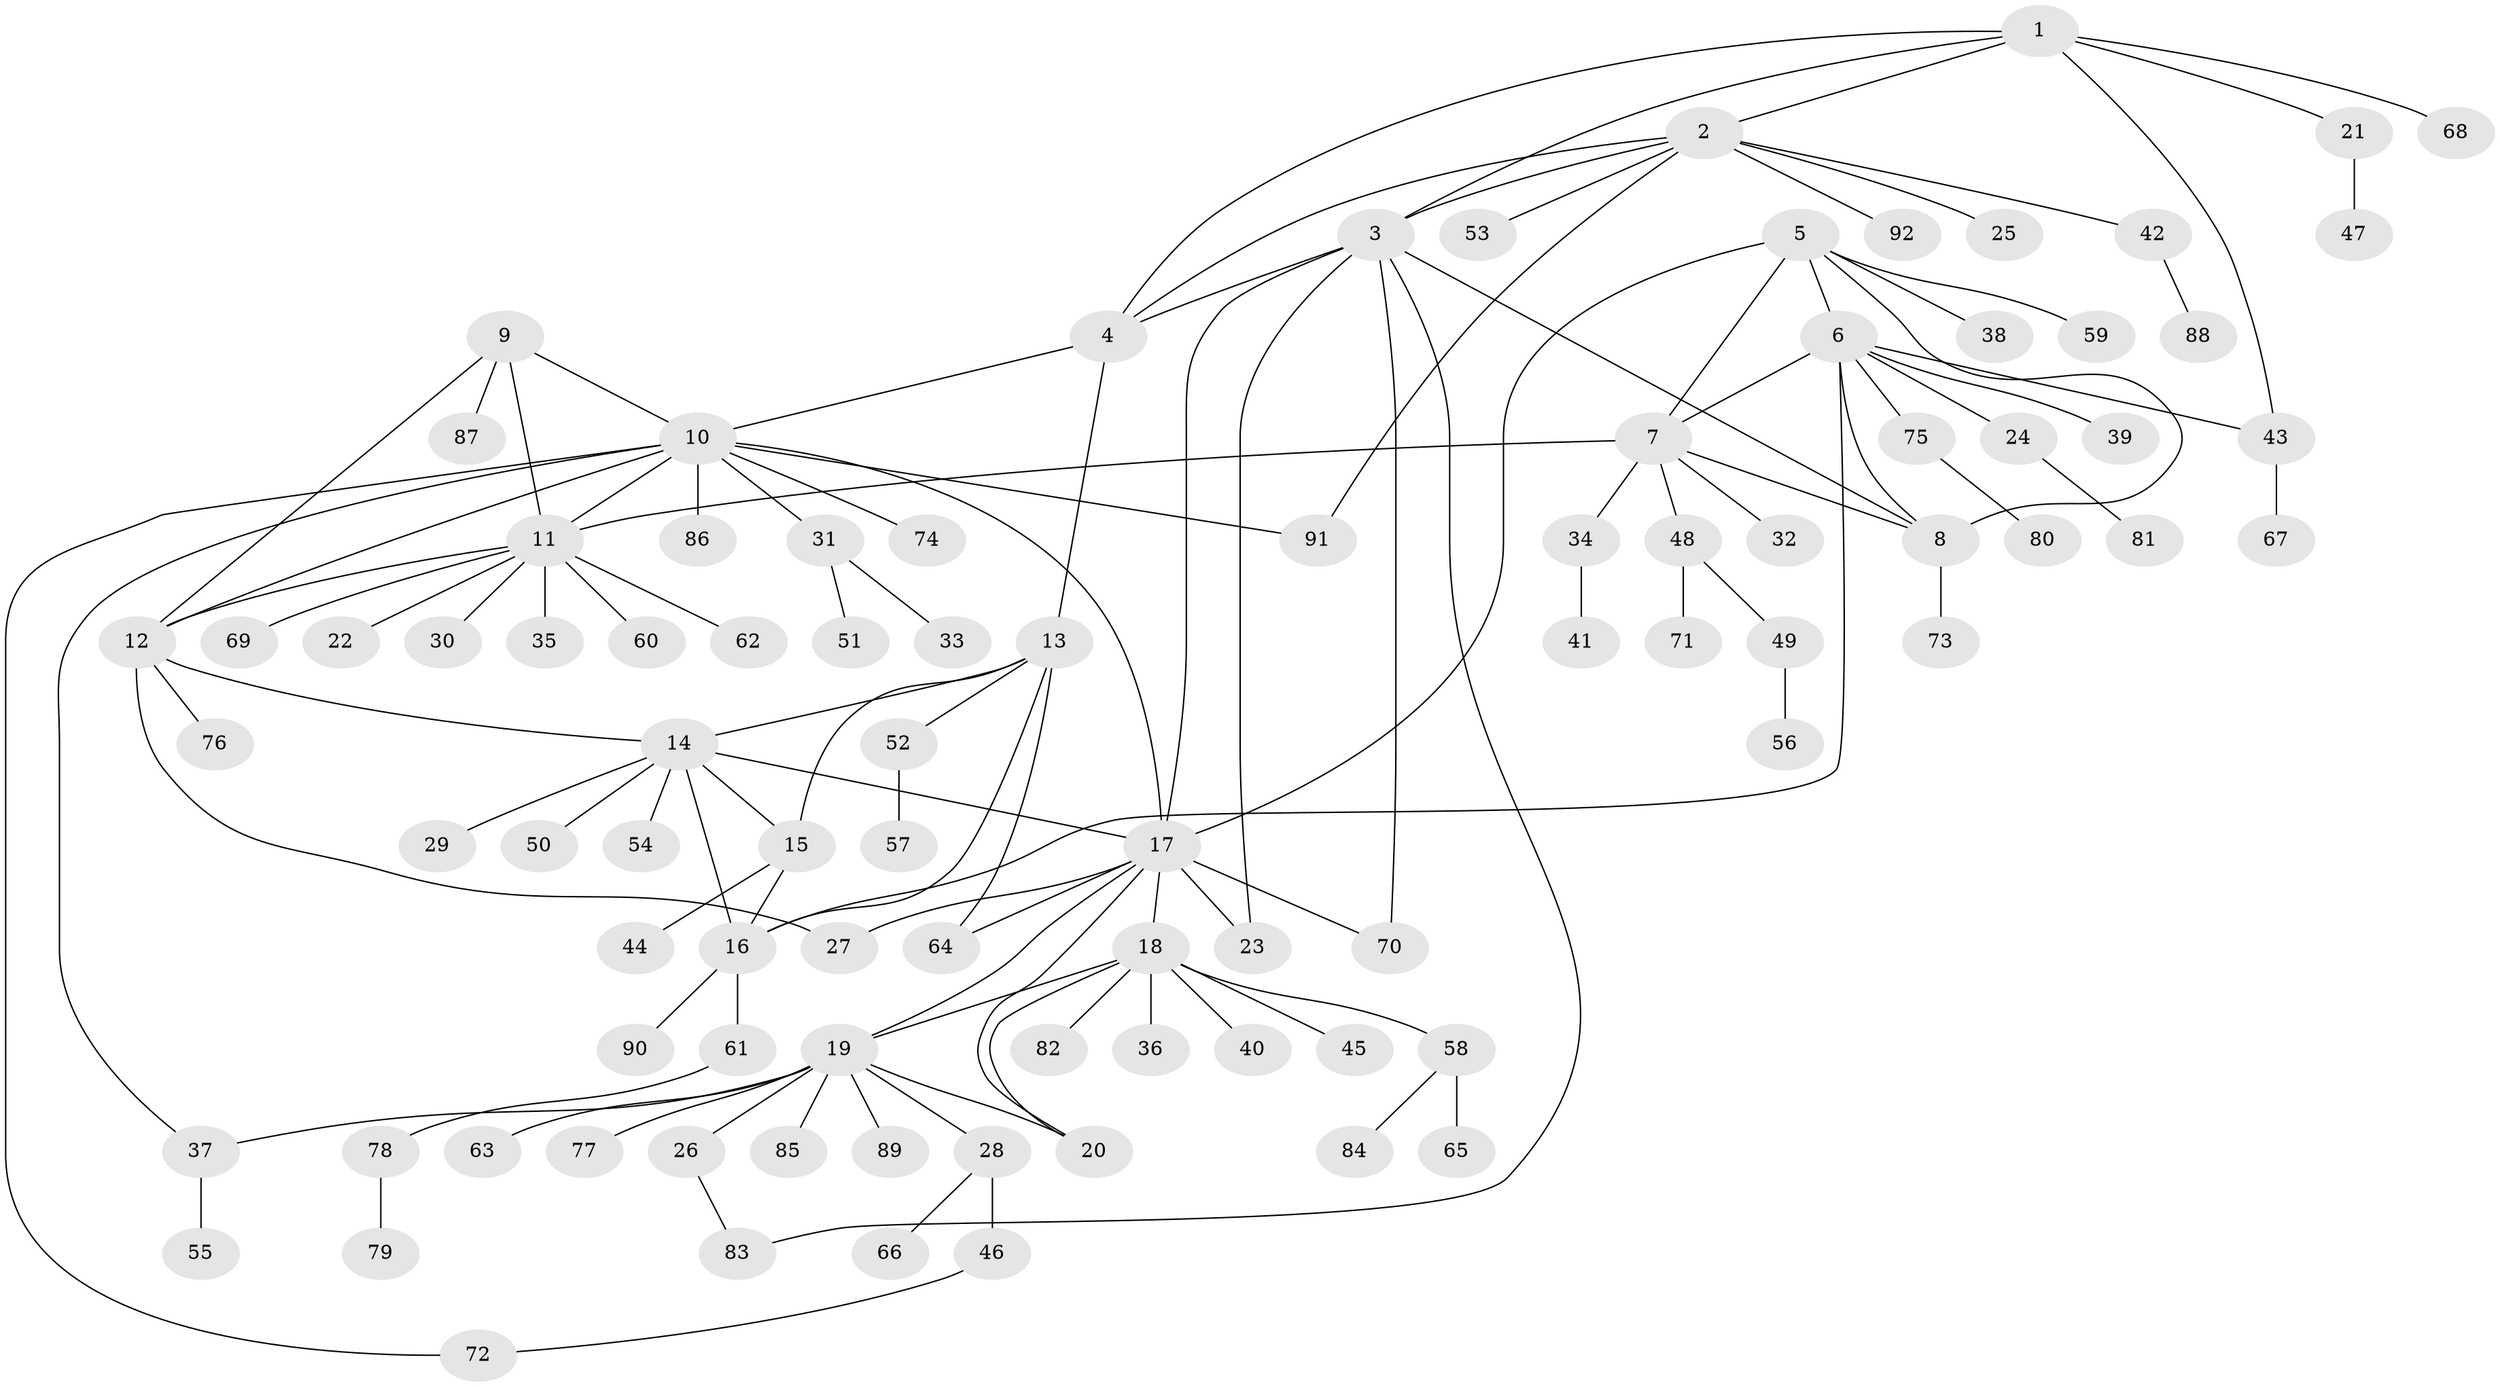 // coarse degree distribution, {6: 0.05970149253731343, 7: 0.029850746268656716, 5: 0.04477611940298507, 4: 0.014925373134328358, 11: 0.014925373134328358, 3: 0.04477611940298507, 12: 0.014925373134328358, 9: 0.029850746268656716, 8: 0.014925373134328358, 1: 0.5522388059701493, 2: 0.1791044776119403}
// Generated by graph-tools (version 1.1) at 2025/42/03/06/25 10:42:07]
// undirected, 92 vertices, 121 edges
graph export_dot {
graph [start="1"]
  node [color=gray90,style=filled];
  1;
  2;
  3;
  4;
  5;
  6;
  7;
  8;
  9;
  10;
  11;
  12;
  13;
  14;
  15;
  16;
  17;
  18;
  19;
  20;
  21;
  22;
  23;
  24;
  25;
  26;
  27;
  28;
  29;
  30;
  31;
  32;
  33;
  34;
  35;
  36;
  37;
  38;
  39;
  40;
  41;
  42;
  43;
  44;
  45;
  46;
  47;
  48;
  49;
  50;
  51;
  52;
  53;
  54;
  55;
  56;
  57;
  58;
  59;
  60;
  61;
  62;
  63;
  64;
  65;
  66;
  67;
  68;
  69;
  70;
  71;
  72;
  73;
  74;
  75;
  76;
  77;
  78;
  79;
  80;
  81;
  82;
  83;
  84;
  85;
  86;
  87;
  88;
  89;
  90;
  91;
  92;
  1 -- 2;
  1 -- 3;
  1 -- 4;
  1 -- 21;
  1 -- 43;
  1 -- 68;
  2 -- 3;
  2 -- 4;
  2 -- 25;
  2 -- 42;
  2 -- 53;
  2 -- 91;
  2 -- 92;
  3 -- 4;
  3 -- 8;
  3 -- 17;
  3 -- 23;
  3 -- 70;
  3 -- 83;
  4 -- 10;
  4 -- 13;
  5 -- 6;
  5 -- 7;
  5 -- 8;
  5 -- 17;
  5 -- 38;
  5 -- 59;
  6 -- 7;
  6 -- 8;
  6 -- 16;
  6 -- 24;
  6 -- 39;
  6 -- 43;
  6 -- 75;
  7 -- 8;
  7 -- 11;
  7 -- 32;
  7 -- 34;
  7 -- 48;
  8 -- 73;
  9 -- 10;
  9 -- 11;
  9 -- 12;
  9 -- 87;
  10 -- 11;
  10 -- 12;
  10 -- 17;
  10 -- 31;
  10 -- 37;
  10 -- 72;
  10 -- 74;
  10 -- 86;
  10 -- 91;
  11 -- 12;
  11 -- 22;
  11 -- 30;
  11 -- 35;
  11 -- 60;
  11 -- 62;
  11 -- 69;
  12 -- 14;
  12 -- 27;
  12 -- 76;
  13 -- 14;
  13 -- 15;
  13 -- 16;
  13 -- 52;
  13 -- 64;
  14 -- 15;
  14 -- 16;
  14 -- 17;
  14 -- 29;
  14 -- 50;
  14 -- 54;
  15 -- 16;
  15 -- 44;
  16 -- 61;
  16 -- 90;
  17 -- 18;
  17 -- 19;
  17 -- 20;
  17 -- 23;
  17 -- 27;
  17 -- 64;
  17 -- 70;
  18 -- 19;
  18 -- 20;
  18 -- 36;
  18 -- 40;
  18 -- 45;
  18 -- 58;
  18 -- 82;
  19 -- 20;
  19 -- 26;
  19 -- 28;
  19 -- 37;
  19 -- 63;
  19 -- 77;
  19 -- 85;
  19 -- 89;
  21 -- 47;
  24 -- 81;
  26 -- 83;
  28 -- 46;
  28 -- 66;
  31 -- 33;
  31 -- 51;
  34 -- 41;
  37 -- 55;
  42 -- 88;
  43 -- 67;
  46 -- 72;
  48 -- 49;
  48 -- 71;
  49 -- 56;
  52 -- 57;
  58 -- 65;
  58 -- 84;
  61 -- 78;
  75 -- 80;
  78 -- 79;
}
